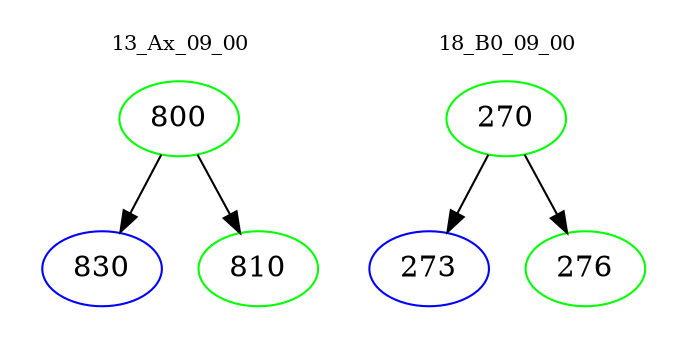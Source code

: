 digraph{
subgraph cluster_0 {
color = white
label = "13_Ax_09_00";
fontsize=10;
T0_800 [label="800", color="green"]
T0_800 -> T0_830 [color="black"]
T0_830 [label="830", color="blue"]
T0_800 -> T0_810 [color="black"]
T0_810 [label="810", color="green"]
}
subgraph cluster_1 {
color = white
label = "18_B0_09_00";
fontsize=10;
T1_270 [label="270", color="green"]
T1_270 -> T1_273 [color="black"]
T1_273 [label="273", color="blue"]
T1_270 -> T1_276 [color="black"]
T1_276 [label="276", color="green"]
}
}
